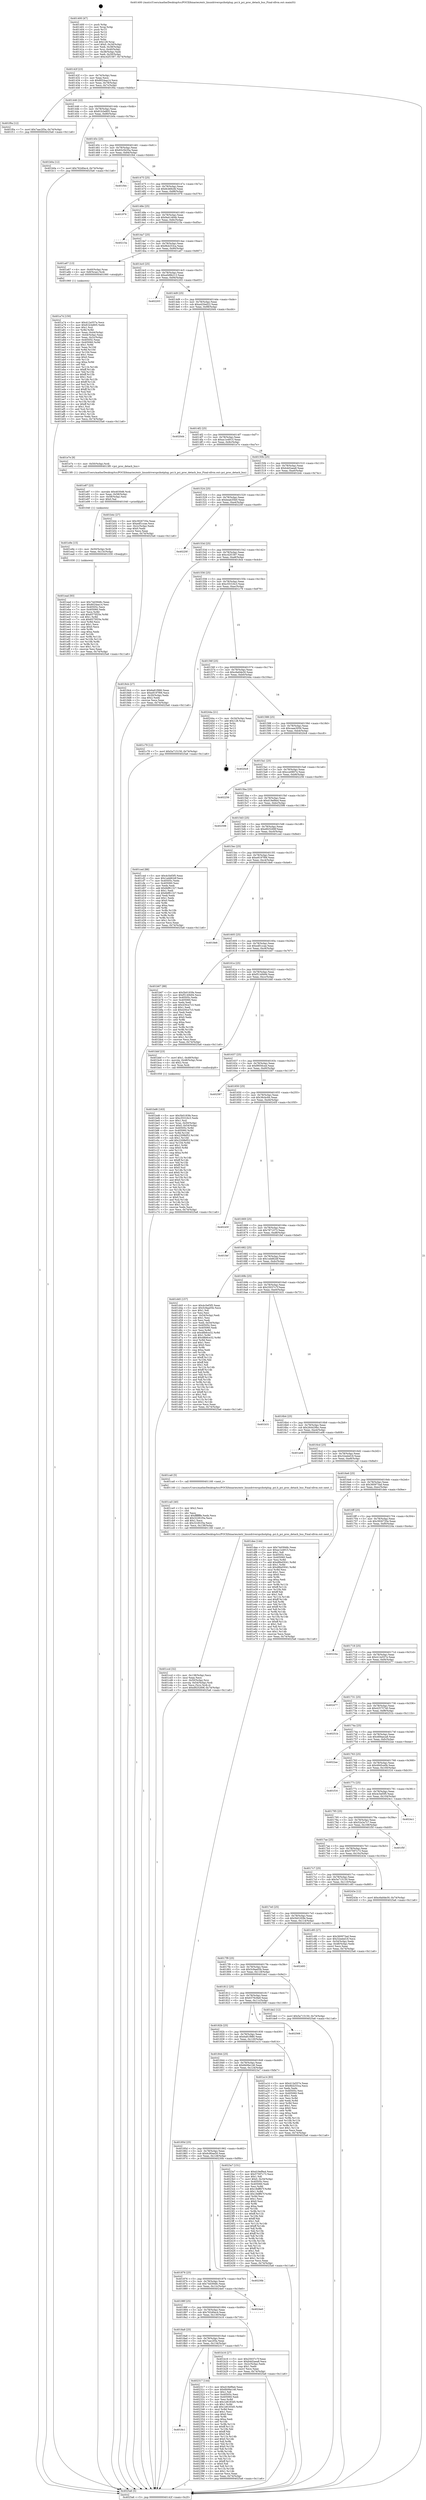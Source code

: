 digraph "0x401400" {
  label = "0x401400 (/mnt/c/Users/mathe/Desktop/tcc/POCII/binaries/extr_linuxdriverspcihotplug..pci.h_pci_proc_detach_bus_Final-ollvm.out::main(0))"
  labelloc = "t"
  node[shape=record]

  Entry [label="",width=0.3,height=0.3,shape=circle,fillcolor=black,style=filled]
  "0x40142f" [label="{
     0x40142f [23]\l
     | [instrs]\l
     &nbsp;&nbsp;0x40142f \<+3\>: mov -0x74(%rbp),%eax\l
     &nbsp;&nbsp;0x401432 \<+2\>: mov %eax,%ecx\l
     &nbsp;&nbsp;0x401434 \<+6\>: sub $0x8024aa14,%ecx\l
     &nbsp;&nbsp;0x40143a \<+3\>: mov %eax,-0x78(%rbp)\l
     &nbsp;&nbsp;0x40143d \<+3\>: mov %ecx,-0x7c(%rbp)\l
     &nbsp;&nbsp;0x401440 \<+6\>: je 0000000000401f0a \<main+0xb0a\>\l
  }"]
  "0x401f0a" [label="{
     0x401f0a [12]\l
     | [instrs]\l
     &nbsp;&nbsp;0x401f0a \<+7\>: movl $0x7aac2f3a,-0x74(%rbp)\l
     &nbsp;&nbsp;0x401f11 \<+5\>: jmp 00000000004025a6 \<main+0x11a6\>\l
  }"]
  "0x401446" [label="{
     0x401446 [22]\l
     | [instrs]\l
     &nbsp;&nbsp;0x401446 \<+5\>: jmp 000000000040144b \<main+0x4b\>\l
     &nbsp;&nbsp;0x40144b \<+3\>: mov -0x78(%rbp),%eax\l
     &nbsp;&nbsp;0x40144e \<+5\>: sub $0x81b3e805,%eax\l
     &nbsp;&nbsp;0x401453 \<+3\>: mov %eax,-0x80(%rbp)\l
     &nbsp;&nbsp;0x401456 \<+6\>: je 0000000000401b0a \<main+0x70a\>\l
  }"]
  Exit [label="",width=0.3,height=0.3,shape=circle,fillcolor=black,style=filled,peripheries=2]
  "0x401b0a" [label="{
     0x401b0a [12]\l
     | [instrs]\l
     &nbsp;&nbsp;0x401b0a \<+7\>: movl $0x762d0ec4,-0x74(%rbp)\l
     &nbsp;&nbsp;0x401b11 \<+5\>: jmp 00000000004025a6 \<main+0x11a6\>\l
  }"]
  "0x40145c" [label="{
     0x40145c [25]\l
     | [instrs]\l
     &nbsp;&nbsp;0x40145c \<+5\>: jmp 0000000000401461 \<main+0x61\>\l
     &nbsp;&nbsp;0x401461 \<+3\>: mov -0x78(%rbp),%eax\l
     &nbsp;&nbsp;0x401464 \<+5\>: sub $0x83c5b35a,%eax\l
     &nbsp;&nbsp;0x401469 \<+6\>: mov %eax,-0x84(%rbp)\l
     &nbsp;&nbsp;0x40146f \<+6\>: je 0000000000401f44 \<main+0xb44\>\l
  }"]
  "0x4018c1" [label="{
     0x4018c1\l
  }", style=dashed]
  "0x401f44" [label="{
     0x401f44\l
  }", style=dashed]
  "0x401475" [label="{
     0x401475 [25]\l
     | [instrs]\l
     &nbsp;&nbsp;0x401475 \<+5\>: jmp 000000000040147a \<main+0x7a\>\l
     &nbsp;&nbsp;0x40147a \<+3\>: mov -0x78(%rbp),%eax\l
     &nbsp;&nbsp;0x40147d \<+5\>: sub $0x8c466cfd,%eax\l
     &nbsp;&nbsp;0x401482 \<+6\>: mov %eax,-0x88(%rbp)\l
     &nbsp;&nbsp;0x401488 \<+6\>: je 0000000000401976 \<main+0x576\>\l
  }"]
  "0x402317" [label="{
     0x402317 [144]\l
     | [instrs]\l
     &nbsp;&nbsp;0x402317 \<+5\>: mov $0xd19ef9a4,%eax\l
     &nbsp;&nbsp;0x40231c \<+5\>: mov $0x6b06e146,%ecx\l
     &nbsp;&nbsp;0x402321 \<+2\>: mov $0x1,%dl\l
     &nbsp;&nbsp;0x402323 \<+7\>: mov 0x40505c,%esi\l
     &nbsp;&nbsp;0x40232a \<+7\>: mov 0x405060,%edi\l
     &nbsp;&nbsp;0x402331 \<+3\>: mov %esi,%r8d\l
     &nbsp;&nbsp;0x402334 \<+7\>: sub $0x1e8183d5,%r8d\l
     &nbsp;&nbsp;0x40233b \<+4\>: sub $0x1,%r8d\l
     &nbsp;&nbsp;0x40233f \<+7\>: add $0x1e8183d5,%r8d\l
     &nbsp;&nbsp;0x402346 \<+4\>: imul %r8d,%esi\l
     &nbsp;&nbsp;0x40234a \<+3\>: and $0x1,%esi\l
     &nbsp;&nbsp;0x40234d \<+3\>: cmp $0x0,%esi\l
     &nbsp;&nbsp;0x402350 \<+4\>: sete %r9b\l
     &nbsp;&nbsp;0x402354 \<+3\>: cmp $0xa,%edi\l
     &nbsp;&nbsp;0x402357 \<+4\>: setl %r10b\l
     &nbsp;&nbsp;0x40235b \<+3\>: mov %r9b,%r11b\l
     &nbsp;&nbsp;0x40235e \<+4\>: xor $0xff,%r11b\l
     &nbsp;&nbsp;0x402362 \<+3\>: mov %r10b,%bl\l
     &nbsp;&nbsp;0x402365 \<+3\>: xor $0xff,%bl\l
     &nbsp;&nbsp;0x402368 \<+3\>: xor $0x0,%dl\l
     &nbsp;&nbsp;0x40236b \<+3\>: mov %r11b,%r14b\l
     &nbsp;&nbsp;0x40236e \<+4\>: and $0x0,%r14b\l
     &nbsp;&nbsp;0x402372 \<+3\>: and %dl,%r9b\l
     &nbsp;&nbsp;0x402375 \<+3\>: mov %bl,%r15b\l
     &nbsp;&nbsp;0x402378 \<+4\>: and $0x0,%r15b\l
     &nbsp;&nbsp;0x40237c \<+3\>: and %dl,%r10b\l
     &nbsp;&nbsp;0x40237f \<+3\>: or %r9b,%r14b\l
     &nbsp;&nbsp;0x402382 \<+3\>: or %r10b,%r15b\l
     &nbsp;&nbsp;0x402385 \<+3\>: xor %r15b,%r14b\l
     &nbsp;&nbsp;0x402388 \<+3\>: or %bl,%r11b\l
     &nbsp;&nbsp;0x40238b \<+4\>: xor $0xff,%r11b\l
     &nbsp;&nbsp;0x40238f \<+3\>: or $0x0,%dl\l
     &nbsp;&nbsp;0x402392 \<+3\>: and %dl,%r11b\l
     &nbsp;&nbsp;0x402395 \<+3\>: or %r11b,%r14b\l
     &nbsp;&nbsp;0x402398 \<+4\>: test $0x1,%r14b\l
     &nbsp;&nbsp;0x40239c \<+3\>: cmovne %ecx,%eax\l
     &nbsp;&nbsp;0x40239f \<+3\>: mov %eax,-0x74(%rbp)\l
     &nbsp;&nbsp;0x4023a2 \<+5\>: jmp 00000000004025a6 \<main+0x11a6\>\l
  }"]
  "0x401976" [label="{
     0x401976\l
  }", style=dashed]
  "0x40148e" [label="{
     0x40148e [25]\l
     | [instrs]\l
     &nbsp;&nbsp;0x40148e \<+5\>: jmp 0000000000401493 \<main+0x93\>\l
     &nbsp;&nbsp;0x401493 \<+3\>: mov -0x78(%rbp),%eax\l
     &nbsp;&nbsp;0x401496 \<+5\>: sub $0x9a41464b,%eax\l
     &nbsp;&nbsp;0x40149b \<+6\>: mov %eax,-0x8c(%rbp)\l
     &nbsp;&nbsp;0x4014a1 \<+6\>: je 000000000040215a \<main+0xd5a\>\l
  }"]
  "0x401ead" [label="{
     0x401ead [93]\l
     | [instrs]\l
     &nbsp;&nbsp;0x401ead \<+5\>: mov $0x74d3948c,%eax\l
     &nbsp;&nbsp;0x401eb2 \<+5\>: mov $0x8024aa14,%esi\l
     &nbsp;&nbsp;0x401eb7 \<+7\>: mov 0x40505c,%ecx\l
     &nbsp;&nbsp;0x401ebe \<+7\>: mov 0x405060,%edx\l
     &nbsp;&nbsp;0x401ec5 \<+3\>: mov %ecx,%r8d\l
     &nbsp;&nbsp;0x401ec8 \<+7\>: add $0x6575f25e,%r8d\l
     &nbsp;&nbsp;0x401ecf \<+4\>: sub $0x1,%r8d\l
     &nbsp;&nbsp;0x401ed3 \<+7\>: sub $0x6575f25e,%r8d\l
     &nbsp;&nbsp;0x401eda \<+4\>: imul %r8d,%ecx\l
     &nbsp;&nbsp;0x401ede \<+3\>: and $0x1,%ecx\l
     &nbsp;&nbsp;0x401ee1 \<+3\>: cmp $0x0,%ecx\l
     &nbsp;&nbsp;0x401ee4 \<+4\>: sete %r9b\l
     &nbsp;&nbsp;0x401ee8 \<+3\>: cmp $0xa,%edx\l
     &nbsp;&nbsp;0x401eeb \<+4\>: setl %r10b\l
     &nbsp;&nbsp;0x401eef \<+3\>: mov %r9b,%r11b\l
     &nbsp;&nbsp;0x401ef2 \<+3\>: and %r10b,%r11b\l
     &nbsp;&nbsp;0x401ef5 \<+3\>: xor %r10b,%r9b\l
     &nbsp;&nbsp;0x401ef8 \<+3\>: or %r9b,%r11b\l
     &nbsp;&nbsp;0x401efb \<+4\>: test $0x1,%r11b\l
     &nbsp;&nbsp;0x401eff \<+3\>: cmovne %esi,%eax\l
     &nbsp;&nbsp;0x401f02 \<+3\>: mov %eax,-0x74(%rbp)\l
     &nbsp;&nbsp;0x401f05 \<+5\>: jmp 00000000004025a6 \<main+0x11a6\>\l
  }"]
  "0x40215a" [label="{
     0x40215a\l
  }", style=dashed]
  "0x4014a7" [label="{
     0x4014a7 [25]\l
     | [instrs]\l
     &nbsp;&nbsp;0x4014a7 \<+5\>: jmp 00000000004014ac \<main+0xac\>\l
     &nbsp;&nbsp;0x4014ac \<+3\>: mov -0x78(%rbp),%eax\l
     &nbsp;&nbsp;0x4014af \<+5\>: sub $0x9b4253ca,%eax\l
     &nbsp;&nbsp;0x4014b4 \<+6\>: mov %eax,-0x90(%rbp)\l
     &nbsp;&nbsp;0x4014ba \<+6\>: je 0000000000401a67 \<main+0x667\>\l
  }"]
  "0x401e9e" [label="{
     0x401e9e [15]\l
     | [instrs]\l
     &nbsp;&nbsp;0x401e9e \<+4\>: mov -0x50(%rbp),%rdi\l
     &nbsp;&nbsp;0x401ea2 \<+6\>: mov %eax,-0x13c(%rbp)\l
     &nbsp;&nbsp;0x401ea8 \<+5\>: call 0000000000401030 \<free@plt\>\l
     | [calls]\l
     &nbsp;&nbsp;0x401030 \{1\} (unknown)\l
  }"]
  "0x401a67" [label="{
     0x401a67 [13]\l
     | [instrs]\l
     &nbsp;&nbsp;0x401a67 \<+4\>: mov -0x40(%rbp),%rax\l
     &nbsp;&nbsp;0x401a6b \<+4\>: mov 0x8(%rax),%rdi\l
     &nbsp;&nbsp;0x401a6f \<+5\>: call 0000000000401060 \<atoi@plt\>\l
     | [calls]\l
     &nbsp;&nbsp;0x401060 \{1\} (unknown)\l
  }"]
  "0x4014c0" [label="{
     0x4014c0 [25]\l
     | [instrs]\l
     &nbsp;&nbsp;0x4014c0 \<+5\>: jmp 00000000004014c5 \<main+0xc5\>\l
     &nbsp;&nbsp;0x4014c5 \<+3\>: mov -0x78(%rbp),%eax\l
     &nbsp;&nbsp;0x4014c8 \<+5\>: sub $0xa0d9b213,%eax\l
     &nbsp;&nbsp;0x4014cd \<+6\>: mov %eax,-0x94(%rbp)\l
     &nbsp;&nbsp;0x4014d3 \<+6\>: je 0000000000402203 \<main+0xe03\>\l
  }"]
  "0x401e87" [label="{
     0x401e87 [23]\l
     | [instrs]\l
     &nbsp;&nbsp;0x401e87 \<+10\>: movabs $0x4030d6,%rdi\l
     &nbsp;&nbsp;0x401e91 \<+3\>: mov %eax,-0x58(%rbp)\l
     &nbsp;&nbsp;0x401e94 \<+3\>: mov -0x58(%rbp),%esi\l
     &nbsp;&nbsp;0x401e97 \<+2\>: mov $0x0,%al\l
     &nbsp;&nbsp;0x401e99 \<+5\>: call 0000000000401040 \<printf@plt\>\l
     | [calls]\l
     &nbsp;&nbsp;0x401040 \{1\} (unknown)\l
  }"]
  "0x402203" [label="{
     0x402203\l
  }", style=dashed]
  "0x4014d9" [label="{
     0x4014d9 [25]\l
     | [instrs]\l
     &nbsp;&nbsp;0x4014d9 \<+5\>: jmp 00000000004014de \<main+0xde\>\l
     &nbsp;&nbsp;0x4014de \<+3\>: mov -0x78(%rbp),%eax\l
     &nbsp;&nbsp;0x4014e1 \<+5\>: sub $0xa420ed22,%eax\l
     &nbsp;&nbsp;0x4014e6 \<+6\>: mov %eax,-0x98(%rbp)\l
     &nbsp;&nbsp;0x4014ec \<+6\>: je 00000000004020d4 \<main+0xcd4\>\l
  }"]
  "0x401ccd" [label="{
     0x401ccd [32]\l
     | [instrs]\l
     &nbsp;&nbsp;0x401ccd \<+6\>: mov -0x138(%rbp),%ecx\l
     &nbsp;&nbsp;0x401cd3 \<+3\>: imul %eax,%ecx\l
     &nbsp;&nbsp;0x401cd6 \<+4\>: mov -0x50(%rbp),%rsi\l
     &nbsp;&nbsp;0x401cda \<+4\>: movslq -0x54(%rbp),%rdi\l
     &nbsp;&nbsp;0x401cde \<+3\>: mov %ecx,(%rsi,%rdi,4)\l
     &nbsp;&nbsp;0x401ce1 \<+7\>: movl $0xd925269f,-0x74(%rbp)\l
     &nbsp;&nbsp;0x401ce8 \<+5\>: jmp 00000000004025a6 \<main+0x11a6\>\l
  }"]
  "0x4020d4" [label="{
     0x4020d4\l
  }", style=dashed]
  "0x4014f2" [label="{
     0x4014f2 [25]\l
     | [instrs]\l
     &nbsp;&nbsp;0x4014f2 \<+5\>: jmp 00000000004014f7 \<main+0xf7\>\l
     &nbsp;&nbsp;0x4014f7 \<+3\>: mov -0x78(%rbp),%eax\l
     &nbsp;&nbsp;0x4014fa \<+5\>: sub $0xac1e4915,%eax\l
     &nbsp;&nbsp;0x4014ff \<+6\>: mov %eax,-0x9c(%rbp)\l
     &nbsp;&nbsp;0x401505 \<+6\>: je 0000000000401e7e \<main+0xa7e\>\l
  }"]
  "0x401ca5" [label="{
     0x401ca5 [40]\l
     | [instrs]\l
     &nbsp;&nbsp;0x401ca5 \<+5\>: mov $0x2,%ecx\l
     &nbsp;&nbsp;0x401caa \<+1\>: cltd\l
     &nbsp;&nbsp;0x401cab \<+2\>: idiv %ecx\l
     &nbsp;&nbsp;0x401cad \<+6\>: imul $0xfffffffe,%edx,%ecx\l
     &nbsp;&nbsp;0x401cb3 \<+6\>: add $0x32281f3a,%ecx\l
     &nbsp;&nbsp;0x401cb9 \<+3\>: add $0x1,%ecx\l
     &nbsp;&nbsp;0x401cbc \<+6\>: sub $0x32281f3a,%ecx\l
     &nbsp;&nbsp;0x401cc2 \<+6\>: mov %ecx,-0x138(%rbp)\l
     &nbsp;&nbsp;0x401cc8 \<+5\>: call 0000000000401160 \<next_i\>\l
     | [calls]\l
     &nbsp;&nbsp;0x401160 \{1\} (/mnt/c/Users/mathe/Desktop/tcc/POCII/binaries/extr_linuxdriverspcihotplug..pci.h_pci_proc_detach_bus_Final-ollvm.out::next_i)\l
  }"]
  "0x401e7e" [label="{
     0x401e7e [9]\l
     | [instrs]\l
     &nbsp;&nbsp;0x401e7e \<+4\>: mov -0x50(%rbp),%rdi\l
     &nbsp;&nbsp;0x401e82 \<+5\>: call 00000000004013f0 \<pci_proc_detach_bus\>\l
     | [calls]\l
     &nbsp;&nbsp;0x4013f0 \{1\} (/mnt/c/Users/mathe/Desktop/tcc/POCII/binaries/extr_linuxdriverspcihotplug..pci.h_pci_proc_detach_bus_Final-ollvm.out::pci_proc_detach_bus)\l
  }"]
  "0x40150b" [label="{
     0x40150b [25]\l
     | [instrs]\l
     &nbsp;&nbsp;0x40150b \<+5\>: jmp 0000000000401510 \<main+0x110\>\l
     &nbsp;&nbsp;0x401510 \<+3\>: mov -0x78(%rbp),%eax\l
     &nbsp;&nbsp;0x401513 \<+5\>: sub $0xb4d2aea8,%eax\l
     &nbsp;&nbsp;0x401518 \<+6\>: mov %eax,-0xa0(%rbp)\l
     &nbsp;&nbsp;0x40151e \<+6\>: je 0000000000401b4c \<main+0x74c\>\l
  }"]
  "0x401bd6" [label="{
     0x401bd6 [163]\l
     | [instrs]\l
     &nbsp;&nbsp;0x401bd6 \<+5\>: mov $0x5b0183fe,%ecx\l
     &nbsp;&nbsp;0x401bdb \<+5\>: mov $0xc55316c3,%edx\l
     &nbsp;&nbsp;0x401be0 \<+3\>: mov $0x1,%sil\l
     &nbsp;&nbsp;0x401be3 \<+4\>: mov %rax,-0x50(%rbp)\l
     &nbsp;&nbsp;0x401be7 \<+7\>: movl $0x0,-0x54(%rbp)\l
     &nbsp;&nbsp;0x401bee \<+8\>: mov 0x40505c,%r8d\l
     &nbsp;&nbsp;0x401bf6 \<+8\>: mov 0x405060,%r9d\l
     &nbsp;&nbsp;0x401bfe \<+3\>: mov %r8d,%r10d\l
     &nbsp;&nbsp;0x401c01 \<+7\>: sub $0x2209bf53,%r10d\l
     &nbsp;&nbsp;0x401c08 \<+4\>: sub $0x1,%r10d\l
     &nbsp;&nbsp;0x401c0c \<+7\>: add $0x2209bf53,%r10d\l
     &nbsp;&nbsp;0x401c13 \<+4\>: imul %r10d,%r8d\l
     &nbsp;&nbsp;0x401c17 \<+4\>: and $0x1,%r8d\l
     &nbsp;&nbsp;0x401c1b \<+4\>: cmp $0x0,%r8d\l
     &nbsp;&nbsp;0x401c1f \<+4\>: sete %r11b\l
     &nbsp;&nbsp;0x401c23 \<+4\>: cmp $0xa,%r9d\l
     &nbsp;&nbsp;0x401c27 \<+3\>: setl %bl\l
     &nbsp;&nbsp;0x401c2a \<+3\>: mov %r11b,%r14b\l
     &nbsp;&nbsp;0x401c2d \<+4\>: xor $0xff,%r14b\l
     &nbsp;&nbsp;0x401c31 \<+3\>: mov %bl,%r15b\l
     &nbsp;&nbsp;0x401c34 \<+4\>: xor $0xff,%r15b\l
     &nbsp;&nbsp;0x401c38 \<+4\>: xor $0x0,%sil\l
     &nbsp;&nbsp;0x401c3c \<+3\>: mov %r14b,%r12b\l
     &nbsp;&nbsp;0x401c3f \<+4\>: and $0x0,%r12b\l
     &nbsp;&nbsp;0x401c43 \<+3\>: and %sil,%r11b\l
     &nbsp;&nbsp;0x401c46 \<+3\>: mov %r15b,%r13b\l
     &nbsp;&nbsp;0x401c49 \<+4\>: and $0x0,%r13b\l
     &nbsp;&nbsp;0x401c4d \<+3\>: and %sil,%bl\l
     &nbsp;&nbsp;0x401c50 \<+3\>: or %r11b,%r12b\l
     &nbsp;&nbsp;0x401c53 \<+3\>: or %bl,%r13b\l
     &nbsp;&nbsp;0x401c56 \<+3\>: xor %r13b,%r12b\l
     &nbsp;&nbsp;0x401c59 \<+3\>: or %r15b,%r14b\l
     &nbsp;&nbsp;0x401c5c \<+4\>: xor $0xff,%r14b\l
     &nbsp;&nbsp;0x401c60 \<+4\>: or $0x0,%sil\l
     &nbsp;&nbsp;0x401c64 \<+3\>: and %sil,%r14b\l
     &nbsp;&nbsp;0x401c67 \<+3\>: or %r14b,%r12b\l
     &nbsp;&nbsp;0x401c6a \<+4\>: test $0x1,%r12b\l
     &nbsp;&nbsp;0x401c6e \<+3\>: cmovne %edx,%ecx\l
     &nbsp;&nbsp;0x401c71 \<+3\>: mov %ecx,-0x74(%rbp)\l
     &nbsp;&nbsp;0x401c74 \<+5\>: jmp 00000000004025a6 \<main+0x11a6\>\l
  }"]
  "0x401b4c" [label="{
     0x401b4c [27]\l
     | [instrs]\l
     &nbsp;&nbsp;0x401b4c \<+5\>: mov $0x3926735e,%eax\l
     &nbsp;&nbsp;0x401b51 \<+5\>: mov $0xedf1ccae,%ecx\l
     &nbsp;&nbsp;0x401b56 \<+3\>: mov -0x2c(%rbp),%edx\l
     &nbsp;&nbsp;0x401b59 \<+3\>: cmp $0x0,%edx\l
     &nbsp;&nbsp;0x401b5c \<+3\>: cmove %ecx,%eax\l
     &nbsp;&nbsp;0x401b5f \<+3\>: mov %eax,-0x74(%rbp)\l
     &nbsp;&nbsp;0x401b62 \<+5\>: jmp 00000000004025a6 \<main+0x11a6\>\l
  }"]
  "0x401524" [label="{
     0x401524 [25]\l
     | [instrs]\l
     &nbsp;&nbsp;0x401524 \<+5\>: jmp 0000000000401529 \<main+0x129\>\l
     &nbsp;&nbsp;0x401529 \<+3\>: mov -0x78(%rbp),%eax\l
     &nbsp;&nbsp;0x40152c \<+5\>: sub $0xbeab35b0,%eax\l
     &nbsp;&nbsp;0x401531 \<+6\>: mov %eax,-0xa4(%rbp)\l
     &nbsp;&nbsp;0x401537 \<+6\>: je 000000000040220f \<main+0xe0f\>\l
  }"]
  "0x4018a8" [label="{
     0x4018a8 [25]\l
     | [instrs]\l
     &nbsp;&nbsp;0x4018a8 \<+5\>: jmp 00000000004018ad \<main+0x4ad\>\l
     &nbsp;&nbsp;0x4018ad \<+3\>: mov -0x78(%rbp),%eax\l
     &nbsp;&nbsp;0x4018b0 \<+5\>: sub $0x7aac2f3a,%eax\l
     &nbsp;&nbsp;0x4018b5 \<+6\>: mov %eax,-0x134(%rbp)\l
     &nbsp;&nbsp;0x4018bb \<+6\>: je 0000000000402317 \<main+0xf17\>\l
  }"]
  "0x40220f" [label="{
     0x40220f\l
  }", style=dashed]
  "0x40153d" [label="{
     0x40153d [25]\l
     | [instrs]\l
     &nbsp;&nbsp;0x40153d \<+5\>: jmp 0000000000401542 \<main+0x142\>\l
     &nbsp;&nbsp;0x401542 \<+3\>: mov -0x78(%rbp),%eax\l
     &nbsp;&nbsp;0x401545 \<+5\>: sub $0xc42f1587,%eax\l
     &nbsp;&nbsp;0x40154a \<+6\>: mov %eax,-0xa8(%rbp)\l
     &nbsp;&nbsp;0x401550 \<+6\>: je 00000000004018cb \<main+0x4cb\>\l
  }"]
  "0x401b16" [label="{
     0x401b16 [27]\l
     | [instrs]\l
     &nbsp;&nbsp;0x401b16 \<+5\>: mov $0x25037c7f,%eax\l
     &nbsp;&nbsp;0x401b1b \<+5\>: mov $0xb4d2aea8,%ecx\l
     &nbsp;&nbsp;0x401b20 \<+3\>: mov -0x2c(%rbp),%edx\l
     &nbsp;&nbsp;0x401b23 \<+3\>: cmp $0x1,%edx\l
     &nbsp;&nbsp;0x401b26 \<+3\>: cmovl %ecx,%eax\l
     &nbsp;&nbsp;0x401b29 \<+3\>: mov %eax,-0x74(%rbp)\l
     &nbsp;&nbsp;0x401b2c \<+5\>: jmp 00000000004025a6 \<main+0x11a6\>\l
  }"]
  "0x4018cb" [label="{
     0x4018cb [27]\l
     | [instrs]\l
     &nbsp;&nbsp;0x4018cb \<+5\>: mov $0x6a81f980,%eax\l
     &nbsp;&nbsp;0x4018d0 \<+5\>: mov $0xe9197f06,%ecx\l
     &nbsp;&nbsp;0x4018d5 \<+3\>: mov -0x30(%rbp),%edx\l
     &nbsp;&nbsp;0x4018d8 \<+3\>: cmp $0x2,%edx\l
     &nbsp;&nbsp;0x4018db \<+3\>: cmovne %ecx,%eax\l
     &nbsp;&nbsp;0x4018de \<+3\>: mov %eax,-0x74(%rbp)\l
     &nbsp;&nbsp;0x4018e1 \<+5\>: jmp 00000000004025a6 \<main+0x11a6\>\l
  }"]
  "0x401556" [label="{
     0x401556 [25]\l
     | [instrs]\l
     &nbsp;&nbsp;0x401556 \<+5\>: jmp 000000000040155b \<main+0x15b\>\l
     &nbsp;&nbsp;0x40155b \<+3\>: mov -0x78(%rbp),%eax\l
     &nbsp;&nbsp;0x40155e \<+5\>: sub $0xc55316c3,%eax\l
     &nbsp;&nbsp;0x401563 \<+6\>: mov %eax,-0xac(%rbp)\l
     &nbsp;&nbsp;0x401569 \<+6\>: je 0000000000401c79 \<main+0x879\>\l
  }"]
  "0x4025a6" [label="{
     0x4025a6 [5]\l
     | [instrs]\l
     &nbsp;&nbsp;0x4025a6 \<+5\>: jmp 000000000040142f \<main+0x2f\>\l
  }"]
  "0x401400" [label="{
     0x401400 [47]\l
     | [instrs]\l
     &nbsp;&nbsp;0x401400 \<+1\>: push %rbp\l
     &nbsp;&nbsp;0x401401 \<+3\>: mov %rsp,%rbp\l
     &nbsp;&nbsp;0x401404 \<+2\>: push %r15\l
     &nbsp;&nbsp;0x401406 \<+2\>: push %r14\l
     &nbsp;&nbsp;0x401408 \<+2\>: push %r13\l
     &nbsp;&nbsp;0x40140a \<+2\>: push %r12\l
     &nbsp;&nbsp;0x40140c \<+1\>: push %rbx\l
     &nbsp;&nbsp;0x40140d \<+7\>: sub $0x128,%rsp\l
     &nbsp;&nbsp;0x401414 \<+7\>: movl $0x0,-0x34(%rbp)\l
     &nbsp;&nbsp;0x40141b \<+3\>: mov %edi,-0x38(%rbp)\l
     &nbsp;&nbsp;0x40141e \<+4\>: mov %rsi,-0x40(%rbp)\l
     &nbsp;&nbsp;0x401422 \<+3\>: mov -0x38(%rbp),%edi\l
     &nbsp;&nbsp;0x401425 \<+3\>: mov %edi,-0x30(%rbp)\l
     &nbsp;&nbsp;0x401428 \<+7\>: movl $0xc42f1587,-0x74(%rbp)\l
  }"]
  "0x40188f" [label="{
     0x40188f [25]\l
     | [instrs]\l
     &nbsp;&nbsp;0x40188f \<+5\>: jmp 0000000000401894 \<main+0x494\>\l
     &nbsp;&nbsp;0x401894 \<+3\>: mov -0x78(%rbp),%eax\l
     &nbsp;&nbsp;0x401897 \<+5\>: sub $0x762d0ec4,%eax\l
     &nbsp;&nbsp;0x40189c \<+6\>: mov %eax,-0x130(%rbp)\l
     &nbsp;&nbsp;0x4018a2 \<+6\>: je 0000000000401b16 \<main+0x716\>\l
  }"]
  "0x401c79" [label="{
     0x401c79 [12]\l
     | [instrs]\l
     &nbsp;&nbsp;0x401c79 \<+7\>: movl $0x5a715150,-0x74(%rbp)\l
     &nbsp;&nbsp;0x401c80 \<+5\>: jmp 00000000004025a6 \<main+0x11a6\>\l
  }"]
  "0x40156f" [label="{
     0x40156f [25]\l
     | [instrs]\l
     &nbsp;&nbsp;0x40156f \<+5\>: jmp 0000000000401574 \<main+0x174\>\l
     &nbsp;&nbsp;0x401574 \<+3\>: mov -0x78(%rbp),%eax\l
     &nbsp;&nbsp;0x401577 \<+5\>: sub $0xc6a0de30,%eax\l
     &nbsp;&nbsp;0x40157c \<+6\>: mov %eax,-0xb0(%rbp)\l
     &nbsp;&nbsp;0x401582 \<+6\>: je 000000000040244a \<main+0x104a\>\l
  }"]
  "0x4024e0" [label="{
     0x4024e0\l
  }", style=dashed]
  "0x40244a" [label="{
     0x40244a [21]\l
     | [instrs]\l
     &nbsp;&nbsp;0x40244a \<+3\>: mov -0x34(%rbp),%eax\l
     &nbsp;&nbsp;0x40244d \<+7\>: add $0x128,%rsp\l
     &nbsp;&nbsp;0x402454 \<+1\>: pop %rbx\l
     &nbsp;&nbsp;0x402455 \<+2\>: pop %r12\l
     &nbsp;&nbsp;0x402457 \<+2\>: pop %r13\l
     &nbsp;&nbsp;0x402459 \<+2\>: pop %r14\l
     &nbsp;&nbsp;0x40245b \<+2\>: pop %r15\l
     &nbsp;&nbsp;0x40245d \<+1\>: pop %rbp\l
     &nbsp;&nbsp;0x40245e \<+1\>: ret\l
  }"]
  "0x401588" [label="{
     0x401588 [25]\l
     | [instrs]\l
     &nbsp;&nbsp;0x401588 \<+5\>: jmp 000000000040158d \<main+0x18d\>\l
     &nbsp;&nbsp;0x40158d \<+3\>: mov -0x78(%rbp),%eax\l
     &nbsp;&nbsp;0x401590 \<+5\>: sub $0xcaae3056,%eax\l
     &nbsp;&nbsp;0x401595 \<+6\>: mov %eax,-0xb4(%rbp)\l
     &nbsp;&nbsp;0x40159b \<+6\>: je 00000000004020c8 \<main+0xcc8\>\l
  }"]
  "0x401876" [label="{
     0x401876 [25]\l
     | [instrs]\l
     &nbsp;&nbsp;0x401876 \<+5\>: jmp 000000000040187b \<main+0x47b\>\l
     &nbsp;&nbsp;0x40187b \<+3\>: mov -0x78(%rbp),%eax\l
     &nbsp;&nbsp;0x40187e \<+5\>: sub $0x74d3948c,%eax\l
     &nbsp;&nbsp;0x401883 \<+6\>: mov %eax,-0x12c(%rbp)\l
     &nbsp;&nbsp;0x401889 \<+6\>: je 00000000004024e0 \<main+0x10e0\>\l
  }"]
  "0x4020c8" [label="{
     0x4020c8\l
  }", style=dashed]
  "0x4015a1" [label="{
     0x4015a1 [25]\l
     | [instrs]\l
     &nbsp;&nbsp;0x4015a1 \<+5\>: jmp 00000000004015a6 \<main+0x1a6\>\l
     &nbsp;&nbsp;0x4015a6 \<+3\>: mov -0x78(%rbp),%eax\l
     &nbsp;&nbsp;0x4015a9 \<+5\>: sub $0xcce0807e,%eax\l
     &nbsp;&nbsp;0x4015ae \<+6\>: mov %eax,-0xb8(%rbp)\l
     &nbsp;&nbsp;0x4015b4 \<+6\>: je 0000000000402256 \<main+0xe56\>\l
  }"]
  "0x40230b" [label="{
     0x40230b\l
  }", style=dashed]
  "0x402256" [label="{
     0x402256\l
  }", style=dashed]
  "0x4015ba" [label="{
     0x4015ba [25]\l
     | [instrs]\l
     &nbsp;&nbsp;0x4015ba \<+5\>: jmp 00000000004015bf \<main+0x1bf\>\l
     &nbsp;&nbsp;0x4015bf \<+3\>: mov -0x78(%rbp),%eax\l
     &nbsp;&nbsp;0x4015c2 \<+5\>: sub $0xd19ef9a4,%eax\l
     &nbsp;&nbsp;0x4015c7 \<+6\>: mov %eax,-0xbc(%rbp)\l
     &nbsp;&nbsp;0x4015cd \<+6\>: je 0000000000402598 \<main+0x1198\>\l
  }"]
  "0x40185d" [label="{
     0x40185d [25]\l
     | [instrs]\l
     &nbsp;&nbsp;0x40185d \<+5\>: jmp 0000000000401862 \<main+0x462\>\l
     &nbsp;&nbsp;0x401862 \<+3\>: mov -0x78(%rbp),%eax\l
     &nbsp;&nbsp;0x401865 \<+5\>: sub $0x6c80ae50,%eax\l
     &nbsp;&nbsp;0x40186a \<+6\>: mov %eax,-0x128(%rbp)\l
     &nbsp;&nbsp;0x401870 \<+6\>: je 000000000040230b \<main+0xf0b\>\l
  }"]
  "0x402598" [label="{
     0x402598\l
  }", style=dashed]
  "0x4015d3" [label="{
     0x4015d3 [25]\l
     | [instrs]\l
     &nbsp;&nbsp;0x4015d3 \<+5\>: jmp 00000000004015d8 \<main+0x1d8\>\l
     &nbsp;&nbsp;0x4015d8 \<+3\>: mov -0x78(%rbp),%eax\l
     &nbsp;&nbsp;0x4015db \<+5\>: sub $0xd925269f,%eax\l
     &nbsp;&nbsp;0x4015e0 \<+6\>: mov %eax,-0xc0(%rbp)\l
     &nbsp;&nbsp;0x4015e6 \<+6\>: je 0000000000401ced \<main+0x8ed\>\l
  }"]
  "0x4023a7" [label="{
     0x4023a7 [151]\l
     | [instrs]\l
     &nbsp;&nbsp;0x4023a7 \<+5\>: mov $0xd19ef9a4,%eax\l
     &nbsp;&nbsp;0x4023ac \<+5\>: mov $0x57597c73,%ecx\l
     &nbsp;&nbsp;0x4023b1 \<+2\>: mov $0x1,%dl\l
     &nbsp;&nbsp;0x4023b3 \<+7\>: movl $0x0,-0x34(%rbp)\l
     &nbsp;&nbsp;0x4023ba \<+7\>: mov 0x40505c,%esi\l
     &nbsp;&nbsp;0x4023c1 \<+7\>: mov 0x405060,%edi\l
     &nbsp;&nbsp;0x4023c8 \<+3\>: mov %esi,%r8d\l
     &nbsp;&nbsp;0x4023cb \<+7\>: sub $0x18dff47f,%r8d\l
     &nbsp;&nbsp;0x4023d2 \<+4\>: sub $0x1,%r8d\l
     &nbsp;&nbsp;0x4023d6 \<+7\>: add $0x18dff47f,%r8d\l
     &nbsp;&nbsp;0x4023dd \<+4\>: imul %r8d,%esi\l
     &nbsp;&nbsp;0x4023e1 \<+3\>: and $0x1,%esi\l
     &nbsp;&nbsp;0x4023e4 \<+3\>: cmp $0x0,%esi\l
     &nbsp;&nbsp;0x4023e7 \<+4\>: sete %r9b\l
     &nbsp;&nbsp;0x4023eb \<+3\>: cmp $0xa,%edi\l
     &nbsp;&nbsp;0x4023ee \<+4\>: setl %r10b\l
     &nbsp;&nbsp;0x4023f2 \<+3\>: mov %r9b,%r11b\l
     &nbsp;&nbsp;0x4023f5 \<+4\>: xor $0xff,%r11b\l
     &nbsp;&nbsp;0x4023f9 \<+3\>: mov %r10b,%bl\l
     &nbsp;&nbsp;0x4023fc \<+3\>: xor $0xff,%bl\l
     &nbsp;&nbsp;0x4023ff \<+3\>: xor $0x1,%dl\l
     &nbsp;&nbsp;0x402402 \<+3\>: mov %r11b,%r14b\l
     &nbsp;&nbsp;0x402405 \<+4\>: and $0xff,%r14b\l
     &nbsp;&nbsp;0x402409 \<+3\>: and %dl,%r9b\l
     &nbsp;&nbsp;0x40240c \<+3\>: mov %bl,%r15b\l
     &nbsp;&nbsp;0x40240f \<+4\>: and $0xff,%r15b\l
     &nbsp;&nbsp;0x402413 \<+3\>: and %dl,%r10b\l
     &nbsp;&nbsp;0x402416 \<+3\>: or %r9b,%r14b\l
     &nbsp;&nbsp;0x402419 \<+3\>: or %r10b,%r15b\l
     &nbsp;&nbsp;0x40241c \<+3\>: xor %r15b,%r14b\l
     &nbsp;&nbsp;0x40241f \<+3\>: or %bl,%r11b\l
     &nbsp;&nbsp;0x402422 \<+4\>: xor $0xff,%r11b\l
     &nbsp;&nbsp;0x402426 \<+3\>: or $0x1,%dl\l
     &nbsp;&nbsp;0x402429 \<+3\>: and %dl,%r11b\l
     &nbsp;&nbsp;0x40242c \<+3\>: or %r11b,%r14b\l
     &nbsp;&nbsp;0x40242f \<+4\>: test $0x1,%r14b\l
     &nbsp;&nbsp;0x402433 \<+3\>: cmovne %ecx,%eax\l
     &nbsp;&nbsp;0x402436 \<+3\>: mov %eax,-0x74(%rbp)\l
     &nbsp;&nbsp;0x402439 \<+5\>: jmp 00000000004025a6 \<main+0x11a6\>\l
  }"]
  "0x401ced" [label="{
     0x401ced [88]\l
     | [instrs]\l
     &nbsp;&nbsp;0x401ced \<+5\>: mov $0x4c5ef3f5,%eax\l
     &nbsp;&nbsp;0x401cf2 \<+5\>: mov $0x1edd62df,%ecx\l
     &nbsp;&nbsp;0x401cf7 \<+7\>: mov 0x40505c,%edx\l
     &nbsp;&nbsp;0x401cfe \<+7\>: mov 0x405060,%esi\l
     &nbsp;&nbsp;0x401d05 \<+2\>: mov %edx,%edi\l
     &nbsp;&nbsp;0x401d07 \<+6\>: add $0x8df61327,%edi\l
     &nbsp;&nbsp;0x401d0d \<+3\>: sub $0x1,%edi\l
     &nbsp;&nbsp;0x401d10 \<+6\>: sub $0x8df61327,%edi\l
     &nbsp;&nbsp;0x401d16 \<+3\>: imul %edi,%edx\l
     &nbsp;&nbsp;0x401d19 \<+3\>: and $0x1,%edx\l
     &nbsp;&nbsp;0x401d1c \<+3\>: cmp $0x0,%edx\l
     &nbsp;&nbsp;0x401d1f \<+4\>: sete %r8b\l
     &nbsp;&nbsp;0x401d23 \<+3\>: cmp $0xa,%esi\l
     &nbsp;&nbsp;0x401d26 \<+4\>: setl %r9b\l
     &nbsp;&nbsp;0x401d2a \<+3\>: mov %r8b,%r10b\l
     &nbsp;&nbsp;0x401d2d \<+3\>: and %r9b,%r10b\l
     &nbsp;&nbsp;0x401d30 \<+3\>: xor %r9b,%r8b\l
     &nbsp;&nbsp;0x401d33 \<+3\>: or %r8b,%r10b\l
     &nbsp;&nbsp;0x401d36 \<+4\>: test $0x1,%r10b\l
     &nbsp;&nbsp;0x401d3a \<+3\>: cmovne %ecx,%eax\l
     &nbsp;&nbsp;0x401d3d \<+3\>: mov %eax,-0x74(%rbp)\l
     &nbsp;&nbsp;0x401d40 \<+5\>: jmp 00000000004025a6 \<main+0x11a6\>\l
  }"]
  "0x4015ec" [label="{
     0x4015ec [25]\l
     | [instrs]\l
     &nbsp;&nbsp;0x4015ec \<+5\>: jmp 00000000004015f1 \<main+0x1f1\>\l
     &nbsp;&nbsp;0x4015f1 \<+3\>: mov -0x78(%rbp),%eax\l
     &nbsp;&nbsp;0x4015f4 \<+5\>: sub $0xe9197f06,%eax\l
     &nbsp;&nbsp;0x4015f9 \<+6\>: mov %eax,-0xc4(%rbp)\l
     &nbsp;&nbsp;0x4015ff \<+6\>: je 00000000004018e6 \<main+0x4e6\>\l
  }"]
  "0x401a74" [label="{
     0x401a74 [150]\l
     | [instrs]\l
     &nbsp;&nbsp;0x401a74 \<+5\>: mov $0x412e557e,%ecx\l
     &nbsp;&nbsp;0x401a79 \<+5\>: mov $0x81b3e805,%edx\l
     &nbsp;&nbsp;0x401a7e \<+3\>: mov $0x1,%sil\l
     &nbsp;&nbsp;0x401a81 \<+3\>: xor %r8d,%r8d\l
     &nbsp;&nbsp;0x401a84 \<+3\>: mov %eax,-0x44(%rbp)\l
     &nbsp;&nbsp;0x401a87 \<+3\>: mov -0x44(%rbp),%eax\l
     &nbsp;&nbsp;0x401a8a \<+3\>: mov %eax,-0x2c(%rbp)\l
     &nbsp;&nbsp;0x401a8d \<+7\>: mov 0x40505c,%eax\l
     &nbsp;&nbsp;0x401a94 \<+8\>: mov 0x405060,%r9d\l
     &nbsp;&nbsp;0x401a9c \<+4\>: sub $0x1,%r8d\l
     &nbsp;&nbsp;0x401aa0 \<+3\>: mov %eax,%r10d\l
     &nbsp;&nbsp;0x401aa3 \<+3\>: add %r8d,%r10d\l
     &nbsp;&nbsp;0x401aa6 \<+4\>: imul %r10d,%eax\l
     &nbsp;&nbsp;0x401aaa \<+3\>: and $0x1,%eax\l
     &nbsp;&nbsp;0x401aad \<+3\>: cmp $0x0,%eax\l
     &nbsp;&nbsp;0x401ab0 \<+4\>: sete %r11b\l
     &nbsp;&nbsp;0x401ab4 \<+4\>: cmp $0xa,%r9d\l
     &nbsp;&nbsp;0x401ab8 \<+3\>: setl %bl\l
     &nbsp;&nbsp;0x401abb \<+3\>: mov %r11b,%r14b\l
     &nbsp;&nbsp;0x401abe \<+4\>: xor $0xff,%r14b\l
     &nbsp;&nbsp;0x401ac2 \<+3\>: mov %bl,%r15b\l
     &nbsp;&nbsp;0x401ac5 \<+4\>: xor $0xff,%r15b\l
     &nbsp;&nbsp;0x401ac9 \<+4\>: xor $0x1,%sil\l
     &nbsp;&nbsp;0x401acd \<+3\>: mov %r14b,%r12b\l
     &nbsp;&nbsp;0x401ad0 \<+4\>: and $0xff,%r12b\l
     &nbsp;&nbsp;0x401ad4 \<+3\>: and %sil,%r11b\l
     &nbsp;&nbsp;0x401ad7 \<+3\>: mov %r15b,%r13b\l
     &nbsp;&nbsp;0x401ada \<+4\>: and $0xff,%r13b\l
     &nbsp;&nbsp;0x401ade \<+3\>: and %sil,%bl\l
     &nbsp;&nbsp;0x401ae1 \<+3\>: or %r11b,%r12b\l
     &nbsp;&nbsp;0x401ae4 \<+3\>: or %bl,%r13b\l
     &nbsp;&nbsp;0x401ae7 \<+3\>: xor %r13b,%r12b\l
     &nbsp;&nbsp;0x401aea \<+3\>: or %r15b,%r14b\l
     &nbsp;&nbsp;0x401aed \<+4\>: xor $0xff,%r14b\l
     &nbsp;&nbsp;0x401af1 \<+4\>: or $0x1,%sil\l
     &nbsp;&nbsp;0x401af5 \<+3\>: and %sil,%r14b\l
     &nbsp;&nbsp;0x401af8 \<+3\>: or %r14b,%r12b\l
     &nbsp;&nbsp;0x401afb \<+4\>: test $0x1,%r12b\l
     &nbsp;&nbsp;0x401aff \<+3\>: cmovne %edx,%ecx\l
     &nbsp;&nbsp;0x401b02 \<+3\>: mov %ecx,-0x74(%rbp)\l
     &nbsp;&nbsp;0x401b05 \<+5\>: jmp 00000000004025a6 \<main+0x11a6\>\l
  }"]
  "0x4018e6" [label="{
     0x4018e6\l
  }", style=dashed]
  "0x401605" [label="{
     0x401605 [25]\l
     | [instrs]\l
     &nbsp;&nbsp;0x401605 \<+5\>: jmp 000000000040160a \<main+0x20a\>\l
     &nbsp;&nbsp;0x40160a \<+3\>: mov -0x78(%rbp),%eax\l
     &nbsp;&nbsp;0x40160d \<+5\>: sub $0xedf1ccae,%eax\l
     &nbsp;&nbsp;0x401612 \<+6\>: mov %eax,-0xc8(%rbp)\l
     &nbsp;&nbsp;0x401618 \<+6\>: je 0000000000401b67 \<main+0x767\>\l
  }"]
  "0x401844" [label="{
     0x401844 [25]\l
     | [instrs]\l
     &nbsp;&nbsp;0x401844 \<+5\>: jmp 0000000000401849 \<main+0x449\>\l
     &nbsp;&nbsp;0x401849 \<+3\>: mov -0x78(%rbp),%eax\l
     &nbsp;&nbsp;0x40184c \<+5\>: sub $0x6b06e146,%eax\l
     &nbsp;&nbsp;0x401851 \<+6\>: mov %eax,-0x124(%rbp)\l
     &nbsp;&nbsp;0x401857 \<+6\>: je 00000000004023a7 \<main+0xfa7\>\l
  }"]
  "0x401b67" [label="{
     0x401b67 [88]\l
     | [instrs]\l
     &nbsp;&nbsp;0x401b67 \<+5\>: mov $0x5b0183fe,%eax\l
     &nbsp;&nbsp;0x401b6c \<+5\>: mov $0xf5140b94,%ecx\l
     &nbsp;&nbsp;0x401b71 \<+7\>: mov 0x40505c,%edx\l
     &nbsp;&nbsp;0x401b78 \<+7\>: mov 0x405060,%esi\l
     &nbsp;&nbsp;0x401b7f \<+2\>: mov %edx,%edi\l
     &nbsp;&nbsp;0x401b81 \<+6\>: add $0x430ce7c3,%edi\l
     &nbsp;&nbsp;0x401b87 \<+3\>: sub $0x1,%edi\l
     &nbsp;&nbsp;0x401b8a \<+6\>: sub $0x430ce7c3,%edi\l
     &nbsp;&nbsp;0x401b90 \<+3\>: imul %edi,%edx\l
     &nbsp;&nbsp;0x401b93 \<+3\>: and $0x1,%edx\l
     &nbsp;&nbsp;0x401b96 \<+3\>: cmp $0x0,%edx\l
     &nbsp;&nbsp;0x401b99 \<+4\>: sete %r8b\l
     &nbsp;&nbsp;0x401b9d \<+3\>: cmp $0xa,%esi\l
     &nbsp;&nbsp;0x401ba0 \<+4\>: setl %r9b\l
     &nbsp;&nbsp;0x401ba4 \<+3\>: mov %r8b,%r10b\l
     &nbsp;&nbsp;0x401ba7 \<+3\>: and %r9b,%r10b\l
     &nbsp;&nbsp;0x401baa \<+3\>: xor %r9b,%r8b\l
     &nbsp;&nbsp;0x401bad \<+3\>: or %r8b,%r10b\l
     &nbsp;&nbsp;0x401bb0 \<+4\>: test $0x1,%r10b\l
     &nbsp;&nbsp;0x401bb4 \<+3\>: cmovne %ecx,%eax\l
     &nbsp;&nbsp;0x401bb7 \<+3\>: mov %eax,-0x74(%rbp)\l
     &nbsp;&nbsp;0x401bba \<+5\>: jmp 00000000004025a6 \<main+0x11a6\>\l
  }"]
  "0x40161e" [label="{
     0x40161e [25]\l
     | [instrs]\l
     &nbsp;&nbsp;0x40161e \<+5\>: jmp 0000000000401623 \<main+0x223\>\l
     &nbsp;&nbsp;0x401623 \<+3\>: mov -0x78(%rbp),%eax\l
     &nbsp;&nbsp;0x401626 \<+5\>: sub $0xf5140b94,%eax\l
     &nbsp;&nbsp;0x40162b \<+6\>: mov %eax,-0xcc(%rbp)\l
     &nbsp;&nbsp;0x401631 \<+6\>: je 0000000000401bbf \<main+0x7bf\>\l
  }"]
  "0x401a14" [label="{
     0x401a14 [83]\l
     | [instrs]\l
     &nbsp;&nbsp;0x401a14 \<+5\>: mov $0x412e557e,%eax\l
     &nbsp;&nbsp;0x401a19 \<+5\>: mov $0x9b4253ca,%ecx\l
     &nbsp;&nbsp;0x401a1e \<+2\>: xor %edx,%edx\l
     &nbsp;&nbsp;0x401a20 \<+7\>: mov 0x40505c,%esi\l
     &nbsp;&nbsp;0x401a27 \<+7\>: mov 0x405060,%edi\l
     &nbsp;&nbsp;0x401a2e \<+3\>: sub $0x1,%edx\l
     &nbsp;&nbsp;0x401a31 \<+3\>: mov %esi,%r8d\l
     &nbsp;&nbsp;0x401a34 \<+3\>: add %edx,%r8d\l
     &nbsp;&nbsp;0x401a37 \<+4\>: imul %r8d,%esi\l
     &nbsp;&nbsp;0x401a3b \<+3\>: and $0x1,%esi\l
     &nbsp;&nbsp;0x401a3e \<+3\>: cmp $0x0,%esi\l
     &nbsp;&nbsp;0x401a41 \<+4\>: sete %r9b\l
     &nbsp;&nbsp;0x401a45 \<+3\>: cmp $0xa,%edi\l
     &nbsp;&nbsp;0x401a48 \<+4\>: setl %r10b\l
     &nbsp;&nbsp;0x401a4c \<+3\>: mov %r9b,%r11b\l
     &nbsp;&nbsp;0x401a4f \<+3\>: and %r10b,%r11b\l
     &nbsp;&nbsp;0x401a52 \<+3\>: xor %r10b,%r9b\l
     &nbsp;&nbsp;0x401a55 \<+3\>: or %r9b,%r11b\l
     &nbsp;&nbsp;0x401a58 \<+4\>: test $0x1,%r11b\l
     &nbsp;&nbsp;0x401a5c \<+3\>: cmovne %ecx,%eax\l
     &nbsp;&nbsp;0x401a5f \<+3\>: mov %eax,-0x74(%rbp)\l
     &nbsp;&nbsp;0x401a62 \<+5\>: jmp 00000000004025a6 \<main+0x11a6\>\l
  }"]
  "0x401bbf" [label="{
     0x401bbf [23]\l
     | [instrs]\l
     &nbsp;&nbsp;0x401bbf \<+7\>: movl $0x1,-0x48(%rbp)\l
     &nbsp;&nbsp;0x401bc6 \<+4\>: movslq -0x48(%rbp),%rax\l
     &nbsp;&nbsp;0x401bca \<+4\>: shl $0x2,%rax\l
     &nbsp;&nbsp;0x401bce \<+3\>: mov %rax,%rdi\l
     &nbsp;&nbsp;0x401bd1 \<+5\>: call 0000000000401050 \<malloc@plt\>\l
     | [calls]\l
     &nbsp;&nbsp;0x401050 \{1\} (unknown)\l
  }"]
  "0x401637" [label="{
     0x401637 [25]\l
     | [instrs]\l
     &nbsp;&nbsp;0x401637 \<+5\>: jmp 000000000040163c \<main+0x23c\>\l
     &nbsp;&nbsp;0x40163c \<+3\>: mov -0x78(%rbp),%eax\l
     &nbsp;&nbsp;0x40163f \<+5\>: sub $0xf9056ced,%eax\l
     &nbsp;&nbsp;0x401644 \<+6\>: mov %eax,-0xd0(%rbp)\l
     &nbsp;&nbsp;0x40164a \<+6\>: je 0000000000402587 \<main+0x1187\>\l
  }"]
  "0x40182b" [label="{
     0x40182b [25]\l
     | [instrs]\l
     &nbsp;&nbsp;0x40182b \<+5\>: jmp 0000000000401830 \<main+0x430\>\l
     &nbsp;&nbsp;0x401830 \<+3\>: mov -0x78(%rbp),%eax\l
     &nbsp;&nbsp;0x401833 \<+5\>: sub $0x6a81f980,%eax\l
     &nbsp;&nbsp;0x401838 \<+6\>: mov %eax,-0x120(%rbp)\l
     &nbsp;&nbsp;0x40183e \<+6\>: je 0000000000401a14 \<main+0x614\>\l
  }"]
  "0x402587" [label="{
     0x402587\l
  }", style=dashed]
  "0x401650" [label="{
     0x401650 [25]\l
     | [instrs]\l
     &nbsp;&nbsp;0x401650 \<+5\>: jmp 0000000000401655 \<main+0x255\>\l
     &nbsp;&nbsp;0x401655 \<+3\>: mov -0x78(%rbp),%eax\l
     &nbsp;&nbsp;0x401658 \<+5\>: sub $0x36cbc84,%eax\l
     &nbsp;&nbsp;0x40165d \<+6\>: mov %eax,-0xd4(%rbp)\l
     &nbsp;&nbsp;0x401663 \<+6\>: je 000000000040245f \<main+0x105f\>\l
  }"]
  "0x402568" [label="{
     0x402568\l
  }", style=dashed]
  "0x40245f" [label="{
     0x40245f\l
  }", style=dashed]
  "0x401669" [label="{
     0x401669 [25]\l
     | [instrs]\l
     &nbsp;&nbsp;0x401669 \<+5\>: jmp 000000000040166e \<main+0x26e\>\l
     &nbsp;&nbsp;0x40166e \<+3\>: mov -0x78(%rbp),%eax\l
     &nbsp;&nbsp;0x401671 \<+5\>: sub $0x7871073,%eax\l
     &nbsp;&nbsp;0x401676 \<+6\>: mov %eax,-0xd8(%rbp)\l
     &nbsp;&nbsp;0x40167c \<+6\>: je 0000000000401fef \<main+0xbef\>\l
  }"]
  "0x401812" [label="{
     0x401812 [25]\l
     | [instrs]\l
     &nbsp;&nbsp;0x401812 \<+5\>: jmp 0000000000401817 \<main+0x417\>\l
     &nbsp;&nbsp;0x401817 \<+3\>: mov -0x78(%rbp),%eax\l
     &nbsp;&nbsp;0x40181a \<+5\>: sub $0x6376c9a9,%eax\l
     &nbsp;&nbsp;0x40181f \<+6\>: mov %eax,-0x11c(%rbp)\l
     &nbsp;&nbsp;0x401825 \<+6\>: je 0000000000402568 \<main+0x1168\>\l
  }"]
  "0x401fef" [label="{
     0x401fef\l
  }", style=dashed]
  "0x401682" [label="{
     0x401682 [25]\l
     | [instrs]\l
     &nbsp;&nbsp;0x401682 \<+5\>: jmp 0000000000401687 \<main+0x287\>\l
     &nbsp;&nbsp;0x401687 \<+3\>: mov -0x78(%rbp),%eax\l
     &nbsp;&nbsp;0x40168a \<+5\>: sub $0x1edd62df,%eax\l
     &nbsp;&nbsp;0x40168f \<+6\>: mov %eax,-0xdc(%rbp)\l
     &nbsp;&nbsp;0x401695 \<+6\>: je 0000000000401d45 \<main+0x945\>\l
  }"]
  "0x401de2" [label="{
     0x401de2 [12]\l
     | [instrs]\l
     &nbsp;&nbsp;0x401de2 \<+7\>: movl $0x5a715150,-0x74(%rbp)\l
     &nbsp;&nbsp;0x401de9 \<+5\>: jmp 00000000004025a6 \<main+0x11a6\>\l
  }"]
  "0x401d45" [label="{
     0x401d45 [157]\l
     | [instrs]\l
     &nbsp;&nbsp;0x401d45 \<+5\>: mov $0x4c5ef3f5,%eax\l
     &nbsp;&nbsp;0x401d4a \<+5\>: mov $0x5c9aa05b,%ecx\l
     &nbsp;&nbsp;0x401d4f \<+2\>: mov $0x1,%dl\l
     &nbsp;&nbsp;0x401d51 \<+2\>: xor %esi,%esi\l
     &nbsp;&nbsp;0x401d53 \<+3\>: mov -0x54(%rbp),%edi\l
     &nbsp;&nbsp;0x401d56 \<+3\>: sub $0x1,%esi\l
     &nbsp;&nbsp;0x401d59 \<+2\>: sub %esi,%edi\l
     &nbsp;&nbsp;0x401d5b \<+3\>: mov %edi,-0x54(%rbp)\l
     &nbsp;&nbsp;0x401d5e \<+7\>: mov 0x40505c,%esi\l
     &nbsp;&nbsp;0x401d65 \<+7\>: mov 0x405060,%edi\l
     &nbsp;&nbsp;0x401d6c \<+3\>: mov %esi,%r8d\l
     &nbsp;&nbsp;0x401d6f \<+7\>: sub $0x48b6ce32,%r8d\l
     &nbsp;&nbsp;0x401d76 \<+4\>: sub $0x1,%r8d\l
     &nbsp;&nbsp;0x401d7a \<+7\>: add $0x48b6ce32,%r8d\l
     &nbsp;&nbsp;0x401d81 \<+4\>: imul %r8d,%esi\l
     &nbsp;&nbsp;0x401d85 \<+3\>: and $0x1,%esi\l
     &nbsp;&nbsp;0x401d88 \<+3\>: cmp $0x0,%esi\l
     &nbsp;&nbsp;0x401d8b \<+4\>: sete %r9b\l
     &nbsp;&nbsp;0x401d8f \<+3\>: cmp $0xa,%edi\l
     &nbsp;&nbsp;0x401d92 \<+4\>: setl %r10b\l
     &nbsp;&nbsp;0x401d96 \<+3\>: mov %r9b,%r11b\l
     &nbsp;&nbsp;0x401d99 \<+4\>: xor $0xff,%r11b\l
     &nbsp;&nbsp;0x401d9d \<+3\>: mov %r10b,%bl\l
     &nbsp;&nbsp;0x401da0 \<+3\>: xor $0xff,%bl\l
     &nbsp;&nbsp;0x401da3 \<+3\>: xor $0x1,%dl\l
     &nbsp;&nbsp;0x401da6 \<+3\>: mov %r11b,%r14b\l
     &nbsp;&nbsp;0x401da9 \<+4\>: and $0xff,%r14b\l
     &nbsp;&nbsp;0x401dad \<+3\>: and %dl,%r9b\l
     &nbsp;&nbsp;0x401db0 \<+3\>: mov %bl,%r15b\l
     &nbsp;&nbsp;0x401db3 \<+4\>: and $0xff,%r15b\l
     &nbsp;&nbsp;0x401db7 \<+3\>: and %dl,%r10b\l
     &nbsp;&nbsp;0x401dba \<+3\>: or %r9b,%r14b\l
     &nbsp;&nbsp;0x401dbd \<+3\>: or %r10b,%r15b\l
     &nbsp;&nbsp;0x401dc0 \<+3\>: xor %r15b,%r14b\l
     &nbsp;&nbsp;0x401dc3 \<+3\>: or %bl,%r11b\l
     &nbsp;&nbsp;0x401dc6 \<+4\>: xor $0xff,%r11b\l
     &nbsp;&nbsp;0x401dca \<+3\>: or $0x1,%dl\l
     &nbsp;&nbsp;0x401dcd \<+3\>: and %dl,%r11b\l
     &nbsp;&nbsp;0x401dd0 \<+3\>: or %r11b,%r14b\l
     &nbsp;&nbsp;0x401dd3 \<+4\>: test $0x1,%r14b\l
     &nbsp;&nbsp;0x401dd7 \<+3\>: cmovne %ecx,%eax\l
     &nbsp;&nbsp;0x401dda \<+3\>: mov %eax,-0x74(%rbp)\l
     &nbsp;&nbsp;0x401ddd \<+5\>: jmp 00000000004025a6 \<main+0x11a6\>\l
  }"]
  "0x40169b" [label="{
     0x40169b [25]\l
     | [instrs]\l
     &nbsp;&nbsp;0x40169b \<+5\>: jmp 00000000004016a0 \<main+0x2a0\>\l
     &nbsp;&nbsp;0x4016a0 \<+3\>: mov -0x78(%rbp),%eax\l
     &nbsp;&nbsp;0x4016a3 \<+5\>: sub $0x25037c7f,%eax\l
     &nbsp;&nbsp;0x4016a8 \<+6\>: mov %eax,-0xe0(%rbp)\l
     &nbsp;&nbsp;0x4016ae \<+6\>: je 0000000000401b31 \<main+0x731\>\l
  }"]
  "0x4017f9" [label="{
     0x4017f9 [25]\l
     | [instrs]\l
     &nbsp;&nbsp;0x4017f9 \<+5\>: jmp 00000000004017fe \<main+0x3fe\>\l
     &nbsp;&nbsp;0x4017fe \<+3\>: mov -0x78(%rbp),%eax\l
     &nbsp;&nbsp;0x401801 \<+5\>: sub $0x5c9aa05b,%eax\l
     &nbsp;&nbsp;0x401806 \<+6\>: mov %eax,-0x118(%rbp)\l
     &nbsp;&nbsp;0x40180c \<+6\>: je 0000000000401de2 \<main+0x9e2\>\l
  }"]
  "0x401b31" [label="{
     0x401b31\l
  }", style=dashed]
  "0x4016b4" [label="{
     0x4016b4 [25]\l
     | [instrs]\l
     &nbsp;&nbsp;0x4016b4 \<+5\>: jmp 00000000004016b9 \<main+0x2b9\>\l
     &nbsp;&nbsp;0x4016b9 \<+3\>: mov -0x78(%rbp),%eax\l
     &nbsp;&nbsp;0x4016bc \<+5\>: sub $0x264429bc,%eax\l
     &nbsp;&nbsp;0x4016c1 \<+6\>: mov %eax,-0xe4(%rbp)\l
     &nbsp;&nbsp;0x4016c7 \<+6\>: je 0000000000401a08 \<main+0x608\>\l
  }"]
  "0x402493" [label="{
     0x402493\l
  }", style=dashed]
  "0x401a08" [label="{
     0x401a08\l
  }", style=dashed]
  "0x4016cd" [label="{
     0x4016cd [25]\l
     | [instrs]\l
     &nbsp;&nbsp;0x4016cd \<+5\>: jmp 00000000004016d2 \<main+0x2d2\>\l
     &nbsp;&nbsp;0x4016d2 \<+3\>: mov -0x78(%rbp),%eax\l
     &nbsp;&nbsp;0x4016d5 \<+5\>: sub $0x32eebd18,%eax\l
     &nbsp;&nbsp;0x4016da \<+6\>: mov %eax,-0xe8(%rbp)\l
     &nbsp;&nbsp;0x4016e0 \<+6\>: je 0000000000401ca0 \<main+0x8a0\>\l
  }"]
  "0x4017e0" [label="{
     0x4017e0 [25]\l
     | [instrs]\l
     &nbsp;&nbsp;0x4017e0 \<+5\>: jmp 00000000004017e5 \<main+0x3e5\>\l
     &nbsp;&nbsp;0x4017e5 \<+3\>: mov -0x78(%rbp),%eax\l
     &nbsp;&nbsp;0x4017e8 \<+5\>: sub $0x5b0183fe,%eax\l
     &nbsp;&nbsp;0x4017ed \<+6\>: mov %eax,-0x114(%rbp)\l
     &nbsp;&nbsp;0x4017f3 \<+6\>: je 0000000000402493 \<main+0x1093\>\l
  }"]
  "0x401ca0" [label="{
     0x401ca0 [5]\l
     | [instrs]\l
     &nbsp;&nbsp;0x401ca0 \<+5\>: call 0000000000401160 \<next_i\>\l
     | [calls]\l
     &nbsp;&nbsp;0x401160 \{1\} (/mnt/c/Users/mathe/Desktop/tcc/POCII/binaries/extr_linuxdriverspcihotplug..pci.h_pci_proc_detach_bus_Final-ollvm.out::next_i)\l
  }"]
  "0x4016e6" [label="{
     0x4016e6 [25]\l
     | [instrs]\l
     &nbsp;&nbsp;0x4016e6 \<+5\>: jmp 00000000004016eb \<main+0x2eb\>\l
     &nbsp;&nbsp;0x4016eb \<+3\>: mov -0x78(%rbp),%eax\l
     &nbsp;&nbsp;0x4016ee \<+5\>: sub $0x360973ad,%eax\l
     &nbsp;&nbsp;0x4016f3 \<+6\>: mov %eax,-0xec(%rbp)\l
     &nbsp;&nbsp;0x4016f9 \<+6\>: je 0000000000401dee \<main+0x9ee\>\l
  }"]
  "0x401c85" [label="{
     0x401c85 [27]\l
     | [instrs]\l
     &nbsp;&nbsp;0x401c85 \<+5\>: mov $0x360973ad,%eax\l
     &nbsp;&nbsp;0x401c8a \<+5\>: mov $0x32eebd18,%ecx\l
     &nbsp;&nbsp;0x401c8f \<+3\>: mov -0x54(%rbp),%edx\l
     &nbsp;&nbsp;0x401c92 \<+3\>: cmp -0x48(%rbp),%edx\l
     &nbsp;&nbsp;0x401c95 \<+3\>: cmovl %ecx,%eax\l
     &nbsp;&nbsp;0x401c98 \<+3\>: mov %eax,-0x74(%rbp)\l
     &nbsp;&nbsp;0x401c9b \<+5\>: jmp 00000000004025a6 \<main+0x11a6\>\l
  }"]
  "0x401dee" [label="{
     0x401dee [144]\l
     | [instrs]\l
     &nbsp;&nbsp;0x401dee \<+5\>: mov $0x74d3948c,%eax\l
     &nbsp;&nbsp;0x401df3 \<+5\>: mov $0xac1e4915,%ecx\l
     &nbsp;&nbsp;0x401df8 \<+2\>: mov $0x1,%dl\l
     &nbsp;&nbsp;0x401dfa \<+7\>: mov 0x40505c,%esi\l
     &nbsp;&nbsp;0x401e01 \<+7\>: mov 0x405060,%edi\l
     &nbsp;&nbsp;0x401e08 \<+3\>: mov %esi,%r8d\l
     &nbsp;&nbsp;0x401e0b \<+7\>: add $0xd8bd3041,%r8d\l
     &nbsp;&nbsp;0x401e12 \<+4\>: sub $0x1,%r8d\l
     &nbsp;&nbsp;0x401e16 \<+7\>: sub $0xd8bd3041,%r8d\l
     &nbsp;&nbsp;0x401e1d \<+4\>: imul %r8d,%esi\l
     &nbsp;&nbsp;0x401e21 \<+3\>: and $0x1,%esi\l
     &nbsp;&nbsp;0x401e24 \<+3\>: cmp $0x0,%esi\l
     &nbsp;&nbsp;0x401e27 \<+4\>: sete %r9b\l
     &nbsp;&nbsp;0x401e2b \<+3\>: cmp $0xa,%edi\l
     &nbsp;&nbsp;0x401e2e \<+4\>: setl %r10b\l
     &nbsp;&nbsp;0x401e32 \<+3\>: mov %r9b,%r11b\l
     &nbsp;&nbsp;0x401e35 \<+4\>: xor $0xff,%r11b\l
     &nbsp;&nbsp;0x401e39 \<+3\>: mov %r10b,%bl\l
     &nbsp;&nbsp;0x401e3c \<+3\>: xor $0xff,%bl\l
     &nbsp;&nbsp;0x401e3f \<+3\>: xor $0x1,%dl\l
     &nbsp;&nbsp;0x401e42 \<+3\>: mov %r11b,%r14b\l
     &nbsp;&nbsp;0x401e45 \<+4\>: and $0xff,%r14b\l
     &nbsp;&nbsp;0x401e49 \<+3\>: and %dl,%r9b\l
     &nbsp;&nbsp;0x401e4c \<+3\>: mov %bl,%r15b\l
     &nbsp;&nbsp;0x401e4f \<+4\>: and $0xff,%r15b\l
     &nbsp;&nbsp;0x401e53 \<+3\>: and %dl,%r10b\l
     &nbsp;&nbsp;0x401e56 \<+3\>: or %r9b,%r14b\l
     &nbsp;&nbsp;0x401e59 \<+3\>: or %r10b,%r15b\l
     &nbsp;&nbsp;0x401e5c \<+3\>: xor %r15b,%r14b\l
     &nbsp;&nbsp;0x401e5f \<+3\>: or %bl,%r11b\l
     &nbsp;&nbsp;0x401e62 \<+4\>: xor $0xff,%r11b\l
     &nbsp;&nbsp;0x401e66 \<+3\>: or $0x1,%dl\l
     &nbsp;&nbsp;0x401e69 \<+3\>: and %dl,%r11b\l
     &nbsp;&nbsp;0x401e6c \<+3\>: or %r11b,%r14b\l
     &nbsp;&nbsp;0x401e6f \<+4\>: test $0x1,%r14b\l
     &nbsp;&nbsp;0x401e73 \<+3\>: cmovne %ecx,%eax\l
     &nbsp;&nbsp;0x401e76 \<+3\>: mov %eax,-0x74(%rbp)\l
     &nbsp;&nbsp;0x401e79 \<+5\>: jmp 00000000004025a6 \<main+0x11a6\>\l
  }"]
  "0x4016ff" [label="{
     0x4016ff [25]\l
     | [instrs]\l
     &nbsp;&nbsp;0x4016ff \<+5\>: jmp 0000000000401704 \<main+0x304\>\l
     &nbsp;&nbsp;0x401704 \<+3\>: mov -0x78(%rbp),%eax\l
     &nbsp;&nbsp;0x401707 \<+5\>: sub $0x3926735e,%eax\l
     &nbsp;&nbsp;0x40170c \<+6\>: mov %eax,-0xf0(%rbp)\l
     &nbsp;&nbsp;0x401712 \<+6\>: je 000000000040224a \<main+0xe4a\>\l
  }"]
  "0x4017c7" [label="{
     0x4017c7 [25]\l
     | [instrs]\l
     &nbsp;&nbsp;0x4017c7 \<+5\>: jmp 00000000004017cc \<main+0x3cc\>\l
     &nbsp;&nbsp;0x4017cc \<+3\>: mov -0x78(%rbp),%eax\l
     &nbsp;&nbsp;0x4017cf \<+5\>: sub $0x5a715150,%eax\l
     &nbsp;&nbsp;0x4017d4 \<+6\>: mov %eax,-0x110(%rbp)\l
     &nbsp;&nbsp;0x4017da \<+6\>: je 0000000000401c85 \<main+0x885\>\l
  }"]
  "0x40224a" [label="{
     0x40224a\l
  }", style=dashed]
  "0x401718" [label="{
     0x401718 [25]\l
     | [instrs]\l
     &nbsp;&nbsp;0x401718 \<+5\>: jmp 000000000040171d \<main+0x31d\>\l
     &nbsp;&nbsp;0x40171d \<+3\>: mov -0x78(%rbp),%eax\l
     &nbsp;&nbsp;0x401720 \<+5\>: sub $0x412e557e,%eax\l
     &nbsp;&nbsp;0x401725 \<+6\>: mov %eax,-0xf4(%rbp)\l
     &nbsp;&nbsp;0x40172b \<+6\>: je 0000000000402477 \<main+0x1077\>\l
  }"]
  "0x40243e" [label="{
     0x40243e [12]\l
     | [instrs]\l
     &nbsp;&nbsp;0x40243e \<+7\>: movl $0xc6a0de30,-0x74(%rbp)\l
     &nbsp;&nbsp;0x402445 \<+5\>: jmp 00000000004025a6 \<main+0x11a6\>\l
  }"]
  "0x402477" [label="{
     0x402477\l
  }", style=dashed]
  "0x401731" [label="{
     0x401731 [25]\l
     | [instrs]\l
     &nbsp;&nbsp;0x401731 \<+5\>: jmp 0000000000401736 \<main+0x336\>\l
     &nbsp;&nbsp;0x401736 \<+3\>: mov -0x78(%rbp),%eax\l
     &nbsp;&nbsp;0x401739 \<+5\>: sub $0x42575740,%eax\l
     &nbsp;&nbsp;0x40173e \<+6\>: mov %eax,-0xf8(%rbp)\l
     &nbsp;&nbsp;0x401744 \<+6\>: je 000000000040251b \<main+0x111b\>\l
  }"]
  "0x4017ae" [label="{
     0x4017ae [25]\l
     | [instrs]\l
     &nbsp;&nbsp;0x4017ae \<+5\>: jmp 00000000004017b3 \<main+0x3b3\>\l
     &nbsp;&nbsp;0x4017b3 \<+3\>: mov -0x78(%rbp),%eax\l
     &nbsp;&nbsp;0x4017b6 \<+5\>: sub $0x57597c73,%eax\l
     &nbsp;&nbsp;0x4017bb \<+6\>: mov %eax,-0x10c(%rbp)\l
     &nbsp;&nbsp;0x4017c1 \<+6\>: je 000000000040243e \<main+0x103e\>\l
  }"]
  "0x40251b" [label="{
     0x40251b\l
  }", style=dashed]
  "0x40174a" [label="{
     0x40174a [25]\l
     | [instrs]\l
     &nbsp;&nbsp;0x40174a \<+5\>: jmp 000000000040174f \<main+0x34f\>\l
     &nbsp;&nbsp;0x40174f \<+3\>: mov -0x78(%rbp),%eax\l
     &nbsp;&nbsp;0x401752 \<+5\>: sub $0x469aeca8,%eax\l
     &nbsp;&nbsp;0x401757 \<+6\>: mov %eax,-0xfc(%rbp)\l
     &nbsp;&nbsp;0x40175d \<+6\>: je 00000000004022ae \<main+0xeae\>\l
  }"]
  "0x401f5f" [label="{
     0x401f5f\l
  }", style=dashed]
  "0x4022ae" [label="{
     0x4022ae\l
  }", style=dashed]
  "0x401763" [label="{
     0x401763 [25]\l
     | [instrs]\l
     &nbsp;&nbsp;0x401763 \<+5\>: jmp 0000000000401768 \<main+0x368\>\l
     &nbsp;&nbsp;0x401768 \<+3\>: mov -0x78(%rbp),%eax\l
     &nbsp;&nbsp;0x40176b \<+5\>: sub $0x4945ce0b,%eax\l
     &nbsp;&nbsp;0x401770 \<+6\>: mov %eax,-0x100(%rbp)\l
     &nbsp;&nbsp;0x401776 \<+6\>: je 0000000000401f16 \<main+0xb16\>\l
  }"]
  "0x401795" [label="{
     0x401795 [25]\l
     | [instrs]\l
     &nbsp;&nbsp;0x401795 \<+5\>: jmp 000000000040179a \<main+0x39a\>\l
     &nbsp;&nbsp;0x40179a \<+3\>: mov -0x78(%rbp),%eax\l
     &nbsp;&nbsp;0x40179d \<+5\>: sub $0x52a3a7c7,%eax\l
     &nbsp;&nbsp;0x4017a2 \<+6\>: mov %eax,-0x108(%rbp)\l
     &nbsp;&nbsp;0x4017a8 \<+6\>: je 0000000000401f5f \<main+0xb5f\>\l
  }"]
  "0x401f16" [label="{
     0x401f16\l
  }", style=dashed]
  "0x40177c" [label="{
     0x40177c [25]\l
     | [instrs]\l
     &nbsp;&nbsp;0x40177c \<+5\>: jmp 0000000000401781 \<main+0x381\>\l
     &nbsp;&nbsp;0x401781 \<+3\>: mov -0x78(%rbp),%eax\l
     &nbsp;&nbsp;0x401784 \<+5\>: sub $0x4c5ef3f5,%eax\l
     &nbsp;&nbsp;0x401789 \<+6\>: mov %eax,-0x104(%rbp)\l
     &nbsp;&nbsp;0x40178f \<+6\>: je 00000000004024c1 \<main+0x10c1\>\l
  }"]
  "0x4024c1" [label="{
     0x4024c1\l
  }", style=dashed]
  Entry -> "0x401400" [label=" 1"]
  "0x40142f" -> "0x401f0a" [label=" 1"]
  "0x40142f" -> "0x401446" [label=" 21"]
  "0x40244a" -> Exit [label=" 1"]
  "0x401446" -> "0x401b0a" [label=" 1"]
  "0x401446" -> "0x40145c" [label=" 20"]
  "0x40243e" -> "0x4025a6" [label=" 1"]
  "0x40145c" -> "0x401f44" [label=" 0"]
  "0x40145c" -> "0x401475" [label=" 20"]
  "0x4023a7" -> "0x4025a6" [label=" 1"]
  "0x401475" -> "0x401976" [label=" 0"]
  "0x401475" -> "0x40148e" [label=" 20"]
  "0x402317" -> "0x4025a6" [label=" 1"]
  "0x40148e" -> "0x40215a" [label=" 0"]
  "0x40148e" -> "0x4014a7" [label=" 20"]
  "0x4018a8" -> "0x402317" [label=" 1"]
  "0x4014a7" -> "0x401a67" [label=" 1"]
  "0x4014a7" -> "0x4014c0" [label=" 19"]
  "0x4018a8" -> "0x4018c1" [label=" 0"]
  "0x4014c0" -> "0x402203" [label=" 0"]
  "0x4014c0" -> "0x4014d9" [label=" 19"]
  "0x401f0a" -> "0x4025a6" [label=" 1"]
  "0x4014d9" -> "0x4020d4" [label=" 0"]
  "0x4014d9" -> "0x4014f2" [label=" 19"]
  "0x401ead" -> "0x4025a6" [label=" 1"]
  "0x4014f2" -> "0x401e7e" [label=" 1"]
  "0x4014f2" -> "0x40150b" [label=" 18"]
  "0x401e9e" -> "0x401ead" [label=" 1"]
  "0x40150b" -> "0x401b4c" [label=" 1"]
  "0x40150b" -> "0x401524" [label=" 17"]
  "0x401e87" -> "0x401e9e" [label=" 1"]
  "0x401524" -> "0x40220f" [label=" 0"]
  "0x401524" -> "0x40153d" [label=" 17"]
  "0x401e7e" -> "0x401e87" [label=" 1"]
  "0x40153d" -> "0x4018cb" [label=" 1"]
  "0x40153d" -> "0x401556" [label=" 16"]
  "0x4018cb" -> "0x4025a6" [label=" 1"]
  "0x401400" -> "0x40142f" [label=" 1"]
  "0x4025a6" -> "0x40142f" [label=" 21"]
  "0x401dee" -> "0x4025a6" [label=" 1"]
  "0x401556" -> "0x401c79" [label=" 1"]
  "0x401556" -> "0x40156f" [label=" 15"]
  "0x401d45" -> "0x4025a6" [label=" 1"]
  "0x40156f" -> "0x40244a" [label=" 1"]
  "0x40156f" -> "0x401588" [label=" 14"]
  "0x401ced" -> "0x4025a6" [label=" 1"]
  "0x401588" -> "0x4020c8" [label=" 0"]
  "0x401588" -> "0x4015a1" [label=" 14"]
  "0x401ca5" -> "0x401ccd" [label=" 1"]
  "0x4015a1" -> "0x402256" [label=" 0"]
  "0x4015a1" -> "0x4015ba" [label=" 14"]
  "0x401ca0" -> "0x401ca5" [label=" 1"]
  "0x4015ba" -> "0x402598" [label=" 0"]
  "0x4015ba" -> "0x4015d3" [label=" 14"]
  "0x401c79" -> "0x4025a6" [label=" 1"]
  "0x4015d3" -> "0x401ced" [label=" 1"]
  "0x4015d3" -> "0x4015ec" [label=" 13"]
  "0x401bd6" -> "0x4025a6" [label=" 1"]
  "0x4015ec" -> "0x4018e6" [label=" 0"]
  "0x4015ec" -> "0x401605" [label=" 13"]
  "0x401b67" -> "0x4025a6" [label=" 1"]
  "0x401605" -> "0x401b67" [label=" 1"]
  "0x401605" -> "0x40161e" [label=" 12"]
  "0x401b4c" -> "0x4025a6" [label=" 1"]
  "0x40161e" -> "0x401bbf" [label=" 1"]
  "0x40161e" -> "0x401637" [label=" 11"]
  "0x401b16" -> "0x4025a6" [label=" 1"]
  "0x401637" -> "0x402587" [label=" 0"]
  "0x401637" -> "0x401650" [label=" 11"]
  "0x40188f" -> "0x401b16" [label=" 1"]
  "0x401650" -> "0x40245f" [label=" 0"]
  "0x401650" -> "0x401669" [label=" 11"]
  "0x401de2" -> "0x4025a6" [label=" 1"]
  "0x401669" -> "0x401fef" [label=" 0"]
  "0x401669" -> "0x401682" [label=" 11"]
  "0x401876" -> "0x4024e0" [label=" 0"]
  "0x401682" -> "0x401d45" [label=" 1"]
  "0x401682" -> "0x40169b" [label=" 10"]
  "0x401ccd" -> "0x4025a6" [label=" 1"]
  "0x40169b" -> "0x401b31" [label=" 0"]
  "0x40169b" -> "0x4016b4" [label=" 10"]
  "0x40185d" -> "0x40230b" [label=" 0"]
  "0x4016b4" -> "0x401a08" [label=" 0"]
  "0x4016b4" -> "0x4016cd" [label=" 10"]
  "0x401c85" -> "0x4025a6" [label=" 2"]
  "0x4016cd" -> "0x401ca0" [label=" 1"]
  "0x4016cd" -> "0x4016e6" [label=" 9"]
  "0x401844" -> "0x4023a7" [label=" 1"]
  "0x4016e6" -> "0x401dee" [label=" 1"]
  "0x4016e6" -> "0x4016ff" [label=" 8"]
  "0x401bbf" -> "0x401bd6" [label=" 1"]
  "0x4016ff" -> "0x40224a" [label=" 0"]
  "0x4016ff" -> "0x401718" [label=" 8"]
  "0x401a74" -> "0x4025a6" [label=" 1"]
  "0x401718" -> "0x402477" [label=" 0"]
  "0x401718" -> "0x401731" [label=" 8"]
  "0x401a67" -> "0x401a74" [label=" 1"]
  "0x401731" -> "0x40251b" [label=" 0"]
  "0x401731" -> "0x40174a" [label=" 8"]
  "0x40182b" -> "0x401844" [label=" 3"]
  "0x40174a" -> "0x4022ae" [label=" 0"]
  "0x40174a" -> "0x401763" [label=" 8"]
  "0x40182b" -> "0x401a14" [label=" 1"]
  "0x401763" -> "0x401f16" [label=" 0"]
  "0x401763" -> "0x40177c" [label=" 8"]
  "0x401812" -> "0x40182b" [label=" 4"]
  "0x40177c" -> "0x4024c1" [label=" 0"]
  "0x40177c" -> "0x401795" [label=" 8"]
  "0x40188f" -> "0x4018a8" [label=" 1"]
  "0x401795" -> "0x401f5f" [label=" 0"]
  "0x401795" -> "0x4017ae" [label=" 8"]
  "0x401a14" -> "0x4025a6" [label=" 1"]
  "0x4017ae" -> "0x40243e" [label=" 1"]
  "0x4017ae" -> "0x4017c7" [label=" 7"]
  "0x401b0a" -> "0x4025a6" [label=" 1"]
  "0x4017c7" -> "0x401c85" [label=" 2"]
  "0x4017c7" -> "0x4017e0" [label=" 5"]
  "0x401844" -> "0x40185d" [label=" 2"]
  "0x4017e0" -> "0x402493" [label=" 0"]
  "0x4017e0" -> "0x4017f9" [label=" 5"]
  "0x40185d" -> "0x401876" [label=" 2"]
  "0x4017f9" -> "0x401de2" [label=" 1"]
  "0x4017f9" -> "0x401812" [label=" 4"]
  "0x401876" -> "0x40188f" [label=" 2"]
  "0x401812" -> "0x402568" [label=" 0"]
}
